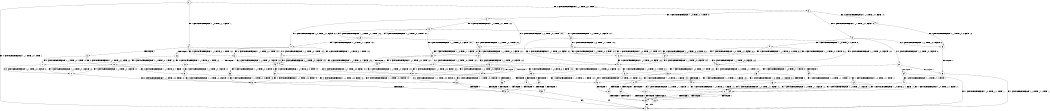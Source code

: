 digraph BCG {
size = "7, 10.5";
center = TRUE;
node [shape = circle];
0 [peripheries = 2];
0 -> 1 [label = "EX !0 !ATOMIC_EXCH_BRANCH (1, +1, TRUE, +0, 1, TRUE) !::"];
0 -> 2 [label = "EX !1 !ATOMIC_EXCH_BRANCH (1, +0, TRUE, +1, 1, FALSE) !::"];
0 -> 3 [label = "EX !0 !ATOMIC_EXCH_BRANCH (1, +1, TRUE, +0, 1, TRUE) !::"];
2 -> 4 [label = "EX !0 !ATOMIC_EXCH_BRANCH (1, +1, TRUE, +0, 1, TRUE) !:0:1:"];
2 -> 5 [label = "TERMINATE !1"];
2 -> 6 [label = "EX !0 !ATOMIC_EXCH_BRANCH (1, +1, TRUE, +0, 1, TRUE) !:0:1:"];
3 -> 7 [label = "EX !0 !ATOMIC_EXCH_BRANCH (1, +1, TRUE, +0, 1, FALSE) !:0:"];
3 -> 8 [label = "EX !1 !ATOMIC_EXCH_BRANCH (1, +0, TRUE, +1, 1, TRUE) !:0:"];
3 -> 9 [label = "EX !0 !ATOMIC_EXCH_BRANCH (1, +1, TRUE, +0, 1, FALSE) !:0:"];
4 -> 10 [label = "EX !0 !ATOMIC_EXCH_BRANCH (1, +1, TRUE, +0, 1, FALSE) !:0:1:"];
5 -> 11 [label = "EX !0 !ATOMIC_EXCH_BRANCH (1, +1, TRUE, +0, 1, TRUE) !:0:"];
5 -> 12 [label = "EX !0 !ATOMIC_EXCH_BRANCH (1, +1, TRUE, +0, 1, TRUE) !:0:"];
6 -> 10 [label = "EX !0 !ATOMIC_EXCH_BRANCH (1, +1, TRUE, +0, 1, FALSE) !:0:1:"];
6 -> 13 [label = "TERMINATE !1"];
6 -> 14 [label = "EX !0 !ATOMIC_EXCH_BRANCH (1, +1, TRUE, +0, 1, FALSE) !:0:1:"];
7 -> 15 [label = "EX !0 !ATOMIC_EXCH_BRANCH (1, +1, TRUE, +0, 2, FALSE) !:0:"];
8 -> 16 [label = "EX !0 !ATOMIC_EXCH_BRANCH (1, +1, TRUE, +0, 1, TRUE) !:0:1:"];
8 -> 17 [label = "EX !1 !ATOMIC_EXCH_BRANCH (1, +0, TRUE, +1, 1, FALSE) !:0:1:"];
8 -> 18 [label = "EX !0 !ATOMIC_EXCH_BRANCH (1, +1, TRUE, +0, 1, TRUE) !:0:1:"];
9 -> 15 [label = "EX !0 !ATOMIC_EXCH_BRANCH (1, +1, TRUE, +0, 2, FALSE) !:0:"];
9 -> 19 [label = "EX !1 !ATOMIC_EXCH_BRANCH (1, +0, TRUE, +1, 1, TRUE) !:0:"];
9 -> 20 [label = "EX !0 !ATOMIC_EXCH_BRANCH (1, +1, TRUE, +0, 2, FALSE) !:0:"];
10 -> 21 [label = "EX !0 !ATOMIC_EXCH_BRANCH (1, +1, TRUE, +0, 2, FALSE) !:0:1:"];
11 -> 22 [label = "EX !0 !ATOMIC_EXCH_BRANCH (1, +1, TRUE, +0, 1, FALSE) !:0:"];
12 -> 22 [label = "EX !0 !ATOMIC_EXCH_BRANCH (1, +1, TRUE, +0, 1, FALSE) !:0:"];
12 -> 23 [label = "EX !0 !ATOMIC_EXCH_BRANCH (1, +1, TRUE, +0, 1, FALSE) !:0:"];
13 -> 22 [label = "EX !0 !ATOMIC_EXCH_BRANCH (1, +1, TRUE, +0, 1, FALSE) !:0:"];
13 -> 23 [label = "EX !0 !ATOMIC_EXCH_BRANCH (1, +1, TRUE, +0, 1, FALSE) !:0:"];
14 -> 21 [label = "EX !0 !ATOMIC_EXCH_BRANCH (1, +1, TRUE, +0, 2, FALSE) !:0:1:"];
14 -> 24 [label = "TERMINATE !1"];
14 -> 25 [label = "EX !0 !ATOMIC_EXCH_BRANCH (1, +1, TRUE, +0, 2, FALSE) !:0:1:"];
15 -> 26 [label = "TERMINATE !0"];
16 -> 27 [label = "EX !0 !ATOMIC_EXCH_BRANCH (1, +1, TRUE, +0, 1, FALSE) !:0:1:"];
17 -> 4 [label = "EX !0 !ATOMIC_EXCH_BRANCH (1, +1, TRUE, +0, 1, TRUE) !:0:1:"];
17 -> 28 [label = "TERMINATE !1"];
17 -> 6 [label = "EX !0 !ATOMIC_EXCH_BRANCH (1, +1, TRUE, +0, 1, TRUE) !:0:1:"];
18 -> 27 [label = "EX !0 !ATOMIC_EXCH_BRANCH (1, +1, TRUE, +0, 1, FALSE) !:0:1:"];
18 -> 29 [label = "EX !1 !ATOMIC_EXCH_BRANCH (1, +0, TRUE, +1, 1, TRUE) !:0:1:"];
18 -> 30 [label = "EX !0 !ATOMIC_EXCH_BRANCH (1, +1, TRUE, +0, 1, FALSE) !:0:1:"];
19 -> 31 [label = "EX !0 !ATOMIC_EXCH_BRANCH (1, +1, TRUE, +0, 2, TRUE) !:0:1:"];
19 -> 32 [label = "EX !1 !ATOMIC_EXCH_BRANCH (1, +0, TRUE, +1, 1, FALSE) !:0:1:"];
19 -> 33 [label = "EX !0 !ATOMIC_EXCH_BRANCH (1, +1, TRUE, +0, 2, TRUE) !:0:1:"];
20 -> 26 [label = "TERMINATE !0"];
20 -> 34 [label = "TERMINATE !0"];
20 -> 35 [label = "EX !1 !ATOMIC_EXCH_BRANCH (1, +0, TRUE, +1, 1, TRUE) !:0:"];
21 -> 36 [label = "TERMINATE !0"];
22 -> 37 [label = "EX !0 !ATOMIC_EXCH_BRANCH (1, +1, TRUE, +0, 2, FALSE) !:0:"];
23 -> 37 [label = "EX !0 !ATOMIC_EXCH_BRANCH (1, +1, TRUE, +0, 2, FALSE) !:0:"];
23 -> 38 [label = "EX !0 !ATOMIC_EXCH_BRANCH (1, +1, TRUE, +0, 2, FALSE) !:0:"];
24 -> 37 [label = "EX !0 !ATOMIC_EXCH_BRANCH (1, +1, TRUE, +0, 2, FALSE) !:0:"];
24 -> 38 [label = "EX !0 !ATOMIC_EXCH_BRANCH (1, +1, TRUE, +0, 2, FALSE) !:0:"];
25 -> 36 [label = "TERMINATE !0"];
25 -> 39 [label = "TERMINATE !1"];
25 -> 40 [label = "TERMINATE !0"];
26 -> 1 [label = "EX !1 !ATOMIC_EXCH_BRANCH (1, +0, TRUE, +1, 1, TRUE) !::"];
27 -> 41 [label = "EX !0 !ATOMIC_EXCH_BRANCH (1, +1, TRUE, +0, 2, FALSE) !:0:1:"];
28 -> 11 [label = "EX !0 !ATOMIC_EXCH_BRANCH (1, +1, TRUE, +0, 1, TRUE) !:0:"];
28 -> 12 [label = "EX !0 !ATOMIC_EXCH_BRANCH (1, +1, TRUE, +0, 1, TRUE) !:0:"];
29 -> 16 [label = "EX !0 !ATOMIC_EXCH_BRANCH (1, +1, TRUE, +0, 1, TRUE) !:0:1:"];
29 -> 17 [label = "EX !1 !ATOMIC_EXCH_BRANCH (1, +0, TRUE, +1, 1, FALSE) !:0:1:"];
29 -> 18 [label = "EX !0 !ATOMIC_EXCH_BRANCH (1, +1, TRUE, +0, 1, TRUE) !:0:1:"];
30 -> 41 [label = "EX !0 !ATOMIC_EXCH_BRANCH (1, +1, TRUE, +0, 2, FALSE) !:0:1:"];
30 -> 42 [label = "EX !1 !ATOMIC_EXCH_BRANCH (1, +0, TRUE, +1, 1, TRUE) !:0:1:"];
30 -> 43 [label = "EX !0 !ATOMIC_EXCH_BRANCH (1, +1, TRUE, +0, 2, FALSE) !:0:1:"];
31 -> 41 [label = "EX !0 !ATOMIC_EXCH_BRANCH (1, +1, TRUE, +0, 2, FALSE) !:0:1:"];
32 -> 44 [label = "EX !0 !ATOMIC_EXCH_BRANCH (1, +1, TRUE, +0, 2, TRUE) !:0:1:"];
32 -> 45 [label = "TERMINATE !1"];
32 -> 46 [label = "EX !0 !ATOMIC_EXCH_BRANCH (1, +1, TRUE, +0, 2, TRUE) !:0:1:"];
33 -> 41 [label = "EX !0 !ATOMIC_EXCH_BRANCH (1, +1, TRUE, +0, 2, FALSE) !:0:1:"];
33 -> 42 [label = "EX !1 !ATOMIC_EXCH_BRANCH (1, +0, TRUE, +1, 1, TRUE) !:0:1:"];
33 -> 43 [label = "EX !0 !ATOMIC_EXCH_BRANCH (1, +1, TRUE, +0, 2, FALSE) !:0:1:"];
34 -> 1 [label = "EX !1 !ATOMIC_EXCH_BRANCH (1, +0, TRUE, +1, 1, TRUE) !::"];
34 -> 47 [label = "EX !1 !ATOMIC_EXCH_BRANCH (1, +0, TRUE, +1, 1, TRUE) !::"];
35 -> 48 [label = "EX !1 !ATOMIC_EXCH_BRANCH (1, +0, TRUE, +1, 1, FALSE) !:0:1:"];
35 -> 49 [label = "TERMINATE !0"];
35 -> 50 [label = "EX !1 !ATOMIC_EXCH_BRANCH (1, +0, TRUE, +1, 1, FALSE) !:0:1:"];
36 -> 51 [label = "TERMINATE !1"];
37 -> 51 [label = "TERMINATE !0"];
38 -> 51 [label = "TERMINATE !0"];
38 -> 52 [label = "TERMINATE !0"];
39 -> 51 [label = "TERMINATE !0"];
39 -> 52 [label = "TERMINATE !0"];
40 -> 51 [label = "TERMINATE !1"];
40 -> 52 [label = "TERMINATE !1"];
41 -> 53 [label = "EX !1 !ATOMIC_EXCH_BRANCH (1, +0, TRUE, +1, 1, TRUE) !:0:1:"];
42 -> 31 [label = "EX !0 !ATOMIC_EXCH_BRANCH (1, +1, TRUE, +0, 2, TRUE) !:0:1:"];
42 -> 32 [label = "EX !1 !ATOMIC_EXCH_BRANCH (1, +0, TRUE, +1, 1, FALSE) !:0:1:"];
42 -> 33 [label = "EX !0 !ATOMIC_EXCH_BRANCH (1, +1, TRUE, +0, 2, TRUE) !:0:1:"];
43 -> 53 [label = "EX !1 !ATOMIC_EXCH_BRANCH (1, +0, TRUE, +1, 1, TRUE) !:0:1:"];
43 -> 54 [label = "TERMINATE !0"];
43 -> 55 [label = "EX !1 !ATOMIC_EXCH_BRANCH (1, +0, TRUE, +1, 1, TRUE) !:0:1:"];
44 -> 21 [label = "EX !0 !ATOMIC_EXCH_BRANCH (1, +1, TRUE, +0, 2, FALSE) !:0:1:"];
45 -> 56 [label = "EX !0 !ATOMIC_EXCH_BRANCH (1, +1, TRUE, +0, 2, TRUE) !:0:"];
45 -> 57 [label = "EX !0 !ATOMIC_EXCH_BRANCH (1, +1, TRUE, +0, 2, TRUE) !:0:"];
46 -> 21 [label = "EX !0 !ATOMIC_EXCH_BRANCH (1, +1, TRUE, +0, 2, FALSE) !:0:1:"];
46 -> 24 [label = "TERMINATE !1"];
46 -> 25 [label = "EX !0 !ATOMIC_EXCH_BRANCH (1, +1, TRUE, +0, 2, FALSE) !:0:1:"];
47 -> 58 [label = "EX !1 !ATOMIC_EXCH_BRANCH (1, +0, TRUE, +1, 1, FALSE) !:1:"];
47 -> 59 [label = "EX !1 !ATOMIC_EXCH_BRANCH (1, +0, TRUE, +1, 1, FALSE) !:1:"];
48 -> 60 [label = "TERMINATE !0"];
49 -> 58 [label = "EX !1 !ATOMIC_EXCH_BRANCH (1, +0, TRUE, +1, 1, FALSE) !:1:"];
49 -> 59 [label = "EX !1 !ATOMIC_EXCH_BRANCH (1, +0, TRUE, +1, 1, FALSE) !:1:"];
50 -> 60 [label = "TERMINATE !0"];
50 -> 61 [label = "TERMINATE !1"];
50 -> 62 [label = "TERMINATE !0"];
51 -> 1 [label = "exit"];
52 -> 1 [label = "exit"];
53 -> 48 [label = "EX !1 !ATOMIC_EXCH_BRANCH (1, +0, TRUE, +1, 1, FALSE) !:0:1:"];
54 -> 63 [label = "EX !1 !ATOMIC_EXCH_BRANCH (1, +0, TRUE, +1, 1, TRUE) !:1:"];
54 -> 64 [label = "EX !1 !ATOMIC_EXCH_BRANCH (1, +0, TRUE, +1, 1, TRUE) !:1:"];
55 -> 48 [label = "EX !1 !ATOMIC_EXCH_BRANCH (1, +0, TRUE, +1, 1, FALSE) !:0:1:"];
55 -> 49 [label = "TERMINATE !0"];
55 -> 50 [label = "EX !1 !ATOMIC_EXCH_BRANCH (1, +0, TRUE, +1, 1, FALSE) !:0:1:"];
56 -> 37 [label = "EX !0 !ATOMIC_EXCH_BRANCH (1, +1, TRUE, +0, 2, FALSE) !:0:"];
57 -> 37 [label = "EX !0 !ATOMIC_EXCH_BRANCH (1, +1, TRUE, +0, 2, FALSE) !:0:"];
57 -> 38 [label = "EX !0 !ATOMIC_EXCH_BRANCH (1, +1, TRUE, +0, 2, FALSE) !:0:"];
58 -> 65 [label = "TERMINATE !1"];
59 -> 65 [label = "TERMINATE !1"];
59 -> 66 [label = "TERMINATE !1"];
60 -> 65 [label = "TERMINATE !1"];
61 -> 65 [label = "TERMINATE !0"];
61 -> 66 [label = "TERMINATE !0"];
62 -> 65 [label = "TERMINATE !1"];
62 -> 66 [label = "TERMINATE !1"];
63 -> 58 [label = "EX !1 !ATOMIC_EXCH_BRANCH (1, +0, TRUE, +1, 1, FALSE) !:1:"];
64 -> 58 [label = "EX !1 !ATOMIC_EXCH_BRANCH (1, +0, TRUE, +1, 1, FALSE) !:1:"];
64 -> 59 [label = "EX !1 !ATOMIC_EXCH_BRANCH (1, +0, TRUE, +1, 1, FALSE) !:1:"];
65 -> 1 [label = "exit"];
66 -> 1 [label = "exit"];
}
